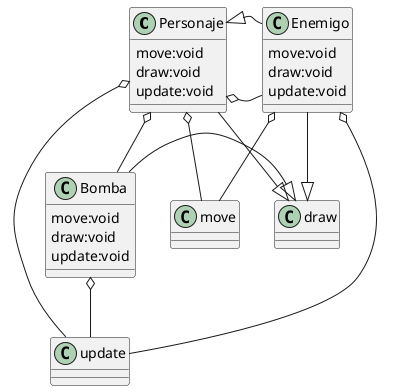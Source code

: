 @startuml BomberMan
class Personaje
{
move:void
draw:void
update:void
}
class Enemigo
{
move:void
draw:void
update:void
}
class Bomba
{
move:void
draw:void
update:void
}

Personaje o-- Enemigo
Personaje o-- Bomba
Enemigo -|> Personaje
Personaje o-- move
Enemigo o-- move
Personaje -|> draw
Enemigo -|> draw
Bomba -|> draw
Enemigo o-- update
Personaje o-- update
Bomba o-- update


